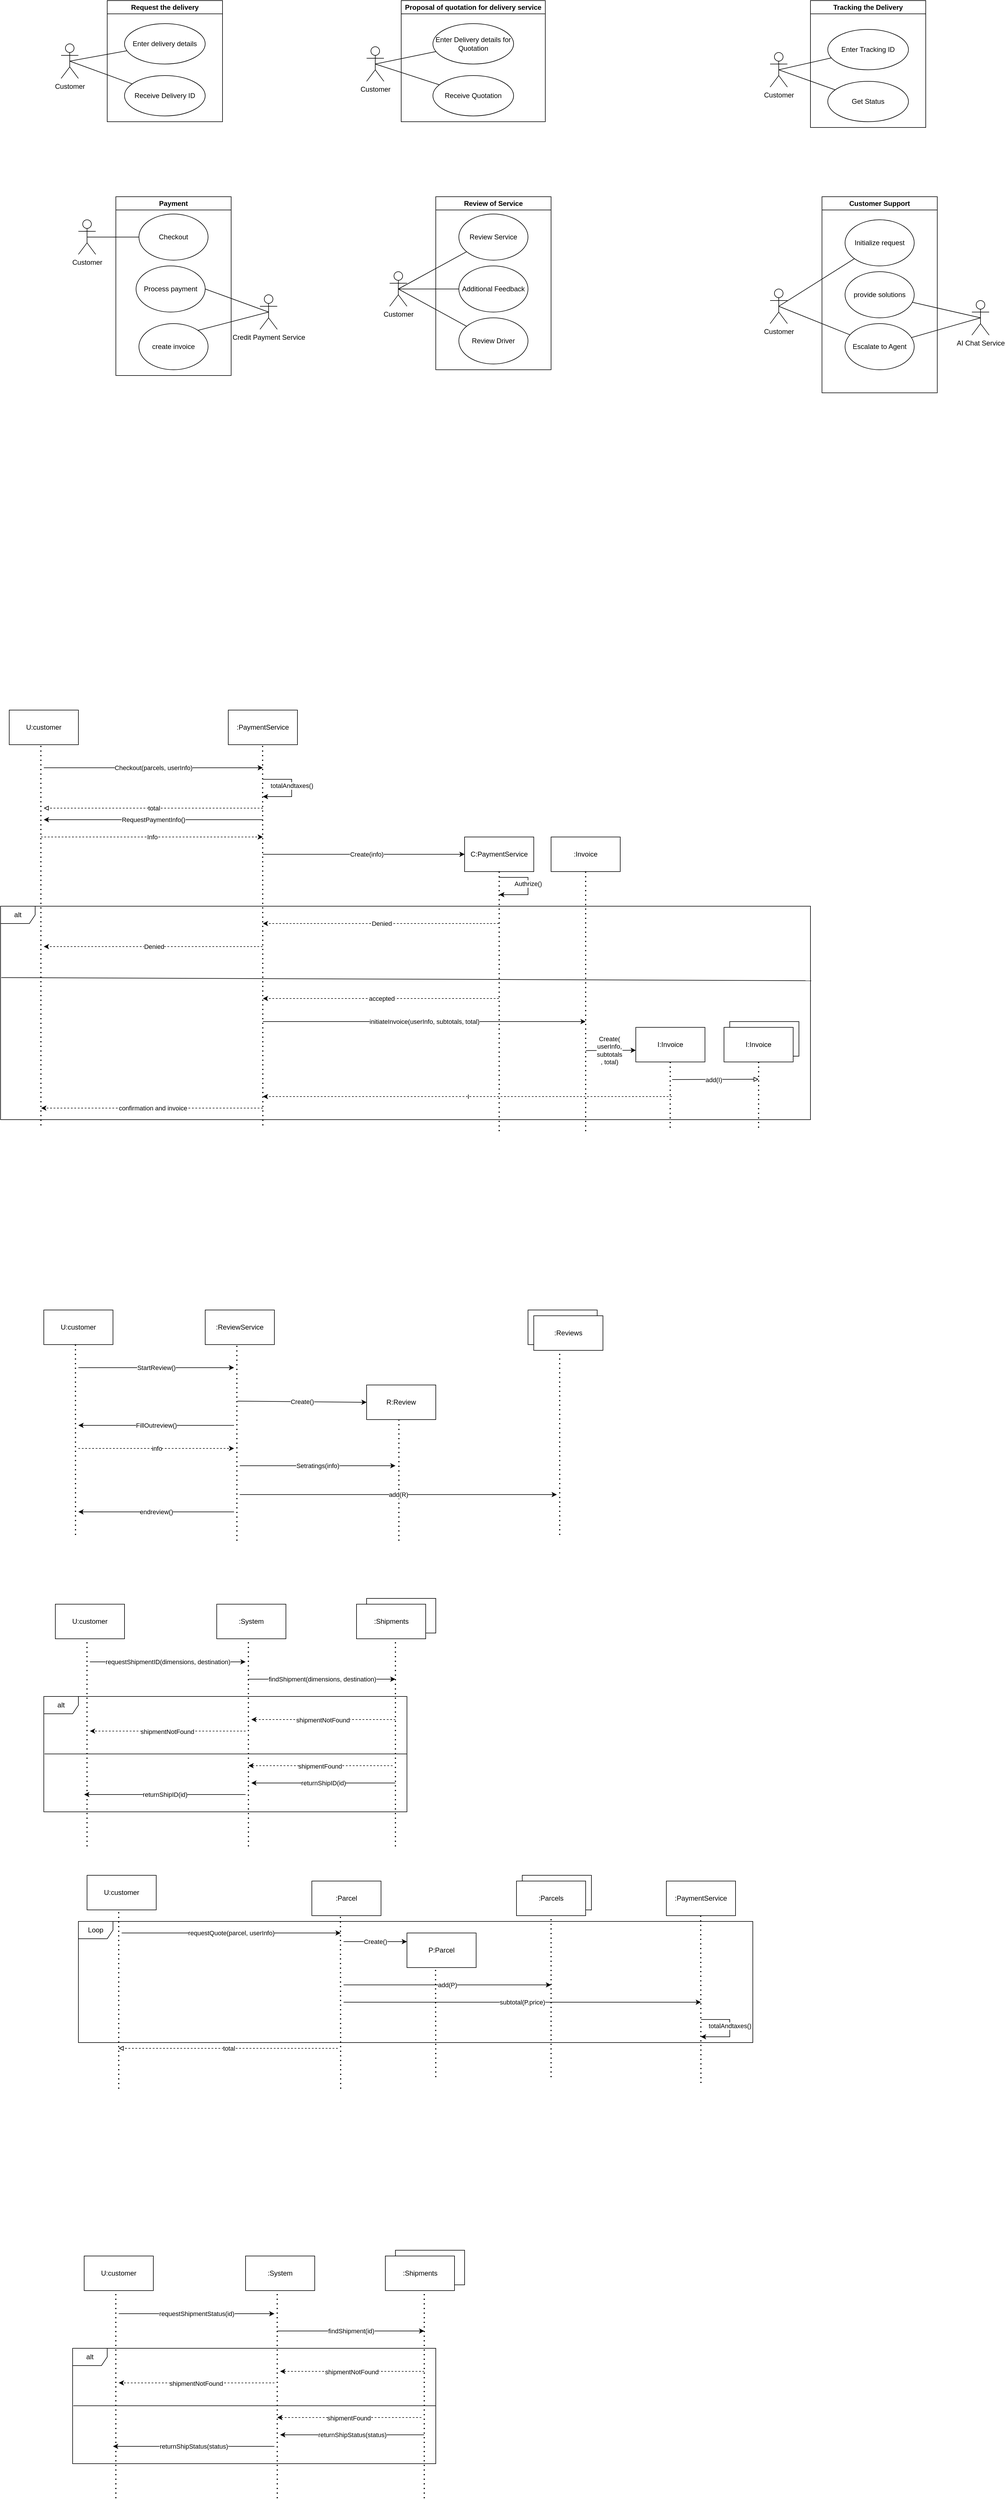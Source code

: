 <mxfile version="24.8.0">
  <diagram name="Page-1" id="E9uBEYS8e_-sD6PRWr0S">
    <mxGraphModel dx="398" dy="297" grid="1" gridSize="10" guides="1" tooltips="1" connect="1" arrows="1" fold="1" page="0" pageScale="1" pageWidth="1400" pageHeight="1000" math="0" shadow="0">
      <root>
        <mxCell id="0" />
        <mxCell id="1" parent="0" />
        <mxCell id="o7OOsQI0i-CVaTe_SLPI-57" value="alt" style="shape=umlFrame;whiteSpace=wrap;html=1;pointerEvents=0;" parent="1" vertex="1">
          <mxGeometry x="55" y="1690" width="1405" height="370" as="geometry" />
        </mxCell>
        <mxCell id="RrWazH4yD2ocSMV3lxz0-13" value="Request the delivery" style="swimlane;whiteSpace=wrap;html=1;" parent="1" vertex="1">
          <mxGeometry x="240" y="120" width="200" height="210" as="geometry" />
        </mxCell>
        <mxCell id="RrWazH4yD2ocSMV3lxz0-6" value="Enter delivery details" style="ellipse;whiteSpace=wrap;html=1;" parent="RrWazH4yD2ocSMV3lxz0-13" vertex="1">
          <mxGeometry x="30" y="40" width="140" height="70" as="geometry" />
        </mxCell>
        <mxCell id="RrWazH4yD2ocSMV3lxz0-7" value="Receive Delivery ID" style="ellipse;whiteSpace=wrap;html=1;" parent="RrWazH4yD2ocSMV3lxz0-13" vertex="1">
          <mxGeometry x="30" y="130" width="140" height="70" as="geometry" />
        </mxCell>
        <mxCell id="tm-aANwUoJgB9_Mllnvm-1" style="rounded=0;orthogonalLoop=1;jettySize=auto;html=1;exitX=0.5;exitY=0.5;exitDx=0;exitDy=0;exitPerimeter=0;endArrow=none;endFill=0;" parent="1" source="RrWazH4yD2ocSMV3lxz0-14" target="RrWazH4yD2ocSMV3lxz0-6" edge="1">
          <mxGeometry relative="1" as="geometry" />
        </mxCell>
        <mxCell id="tm-aANwUoJgB9_Mllnvm-2" style="rounded=0;orthogonalLoop=1;jettySize=auto;html=1;exitX=0.5;exitY=0.5;exitDx=0;exitDy=0;exitPerimeter=0;endArrow=none;endFill=0;" parent="1" source="RrWazH4yD2ocSMV3lxz0-14" target="RrWazH4yD2ocSMV3lxz0-7" edge="1">
          <mxGeometry relative="1" as="geometry" />
        </mxCell>
        <mxCell id="RrWazH4yD2ocSMV3lxz0-14" value="Customer" style="shape=umlActor;verticalLabelPosition=bottom;verticalAlign=top;html=1;outlineConnect=0;" parent="1" vertex="1">
          <mxGeometry x="160" y="195" width="30" height="60" as="geometry" />
        </mxCell>
        <mxCell id="ajyNIhzUGbpYRZz88VfT-1" value="Proposal of quotation for delivery service" style="swimlane;whiteSpace=wrap;html=1;" parent="1" vertex="1">
          <mxGeometry x="750" y="120" width="250" height="210" as="geometry" />
        </mxCell>
        <mxCell id="ajyNIhzUGbpYRZz88VfT-2" value="Enter Delivery details for Quotation" style="ellipse;whiteSpace=wrap;html=1;" parent="ajyNIhzUGbpYRZz88VfT-1" vertex="1">
          <mxGeometry x="55" y="40" width="140" height="70" as="geometry" />
        </mxCell>
        <mxCell id="ajyNIhzUGbpYRZz88VfT-3" value="Receive Quotation" style="ellipse;whiteSpace=wrap;html=1;" parent="ajyNIhzUGbpYRZz88VfT-1" vertex="1">
          <mxGeometry x="55" y="130" width="140" height="70" as="geometry" />
        </mxCell>
        <mxCell id="tm-aANwUoJgB9_Mllnvm-3" style="edgeStyle=none;rounded=0;orthogonalLoop=1;jettySize=auto;html=1;exitX=0.5;exitY=0.5;exitDx=0;exitDy=0;exitPerimeter=0;endArrow=none;endFill=0;" parent="1" source="ajyNIhzUGbpYRZz88VfT-5" target="ajyNIhzUGbpYRZz88VfT-2" edge="1">
          <mxGeometry relative="1" as="geometry" />
        </mxCell>
        <mxCell id="tm-aANwUoJgB9_Mllnvm-4" style="edgeStyle=none;rounded=0;orthogonalLoop=1;jettySize=auto;html=1;exitX=0.5;exitY=0.5;exitDx=0;exitDy=0;exitPerimeter=0;endArrow=none;endFill=0;" parent="1" source="ajyNIhzUGbpYRZz88VfT-5" target="ajyNIhzUGbpYRZz88VfT-3" edge="1">
          <mxGeometry relative="1" as="geometry" />
        </mxCell>
        <mxCell id="ajyNIhzUGbpYRZz88VfT-5" value="Customer" style="shape=umlActor;verticalLabelPosition=bottom;verticalAlign=top;html=1;outlineConnect=0;" parent="1" vertex="1">
          <mxGeometry x="690" y="200" width="30" height="60" as="geometry" />
        </mxCell>
        <mxCell id="ajyNIhzUGbpYRZz88VfT-19" value="Tracking the Delivery" style="swimlane;whiteSpace=wrap;html=1;" parent="1" vertex="1">
          <mxGeometry x="1460" y="120" width="200" height="220" as="geometry" />
        </mxCell>
        <mxCell id="ajyNIhzUGbpYRZz88VfT-20" value="Enter Tracking ID" style="ellipse;whiteSpace=wrap;html=1;" parent="ajyNIhzUGbpYRZz88VfT-19" vertex="1">
          <mxGeometry x="30" y="50" width="140" height="70" as="geometry" />
        </mxCell>
        <mxCell id="ajyNIhzUGbpYRZz88VfT-21" value="Get Status" style="ellipse;whiteSpace=wrap;html=1;" parent="ajyNIhzUGbpYRZz88VfT-19" vertex="1">
          <mxGeometry x="30" y="140" width="140" height="70" as="geometry" />
        </mxCell>
        <mxCell id="tm-aANwUoJgB9_Mllnvm-5" style="edgeStyle=none;rounded=0;orthogonalLoop=1;jettySize=auto;html=1;exitX=0.5;exitY=0.5;exitDx=0;exitDy=0;exitPerimeter=0;endArrow=none;endFill=0;" parent="1" source="ajyNIhzUGbpYRZz88VfT-25" target="ajyNIhzUGbpYRZz88VfT-20" edge="1">
          <mxGeometry relative="1" as="geometry" />
        </mxCell>
        <mxCell id="tm-aANwUoJgB9_Mllnvm-6" style="edgeStyle=none;rounded=0;orthogonalLoop=1;jettySize=auto;html=1;exitX=0.5;exitY=0.5;exitDx=0;exitDy=0;exitPerimeter=0;endArrow=none;endFill=0;" parent="1" source="ajyNIhzUGbpYRZz88VfT-25" target="ajyNIhzUGbpYRZz88VfT-21" edge="1">
          <mxGeometry relative="1" as="geometry" />
        </mxCell>
        <mxCell id="ajyNIhzUGbpYRZz88VfT-25" value="Customer" style="shape=umlActor;verticalLabelPosition=bottom;verticalAlign=top;html=1;outlineConnect=0;" parent="1" vertex="1">
          <mxGeometry x="1390" y="210" width="30" height="60" as="geometry" />
        </mxCell>
        <mxCell id="fZCNqDVNTXnF4iTmZyPd-1" style="rounded=0;orthogonalLoop=1;jettySize=auto;html=1;exitX=0.5;exitY=0.5;exitDx=0;exitDy=0;exitPerimeter=0;endArrow=none;endFill=0;" parent="1" source="fZCNqDVNTXnF4iTmZyPd-4" target="fZCNqDVNTXnF4iTmZyPd-5" edge="1">
          <mxGeometry relative="1" as="geometry" />
        </mxCell>
        <mxCell id="fZCNqDVNTXnF4iTmZyPd-2" style="edgeStyle=none;rounded=0;orthogonalLoop=1;jettySize=auto;html=1;exitX=0.5;exitY=0.5;exitDx=0;exitDy=0;exitPerimeter=0;endArrow=none;endFill=0;entryX=1;entryY=0;entryDx=0;entryDy=0;" parent="1" source="fZCNqDVNTXnF4iTmZyPd-8" target="fZCNqDVNTXnF4iTmZyPd-6" edge="1">
          <mxGeometry relative="1" as="geometry" />
        </mxCell>
        <mxCell id="fZCNqDVNTXnF4iTmZyPd-3" style="edgeStyle=none;rounded=0;orthogonalLoop=1;jettySize=auto;html=1;exitX=0.5;exitY=0.5;exitDx=0;exitDy=0;exitPerimeter=0;endArrow=none;endFill=0;entryX=1;entryY=0.5;entryDx=0;entryDy=0;" parent="1" source="fZCNqDVNTXnF4iTmZyPd-8" target="fZCNqDVNTXnF4iTmZyPd-9" edge="1">
          <mxGeometry relative="1" as="geometry" />
        </mxCell>
        <mxCell id="fZCNqDVNTXnF4iTmZyPd-4" value="Customer" style="shape=umlActor;verticalLabelPosition=bottom;verticalAlign=top;html=1;" parent="1" vertex="1">
          <mxGeometry x="190" y="500" width="30" height="60" as="geometry" />
        </mxCell>
        <mxCell id="fZCNqDVNTXnF4iTmZyPd-6" value="create invoice" style="ellipse;whiteSpace=wrap;html=1;" parent="1" vertex="1">
          <mxGeometry x="295" y="680" width="120" height="80" as="geometry" />
        </mxCell>
        <mxCell id="fZCNqDVNTXnF4iTmZyPd-8" value="Credit Payment Service" style="shape=umlActor;verticalLabelPosition=bottom;verticalAlign=top;html=1;" parent="1" vertex="1">
          <mxGeometry x="505" y="630" width="30" height="60" as="geometry" />
        </mxCell>
        <mxCell id="fZCNqDVNTXnF4iTmZyPd-10" value="Payment" style="swimlane;whiteSpace=wrap;html=1;" parent="1" vertex="1">
          <mxGeometry x="255" y="460" width="200" height="310" as="geometry" />
        </mxCell>
        <mxCell id="fZCNqDVNTXnF4iTmZyPd-5" value="Checkout" style="ellipse;whiteSpace=wrap;html=1;" parent="fZCNqDVNTXnF4iTmZyPd-10" vertex="1">
          <mxGeometry x="40" y="30" width="120" height="80" as="geometry" />
        </mxCell>
        <mxCell id="fZCNqDVNTXnF4iTmZyPd-9" value="Process payment" style="ellipse;whiteSpace=wrap;html=1;" parent="fZCNqDVNTXnF4iTmZyPd-10" vertex="1">
          <mxGeometry x="35" y="120" width="120" height="80" as="geometry" />
        </mxCell>
        <mxCell id="fZCNqDVNTXnF4iTmZyPd-11" style="edgeStyle=none;rounded=0;orthogonalLoop=1;jettySize=auto;html=1;exitX=0.5;exitY=0.5;exitDx=0;exitDy=0;exitPerimeter=0;endArrow=none;endFill=0;" parent="1" source="fZCNqDVNTXnF4iTmZyPd-15" target="fZCNqDVNTXnF4iTmZyPd-16" edge="1">
          <mxGeometry relative="1" as="geometry" />
        </mxCell>
        <mxCell id="fZCNqDVNTXnF4iTmZyPd-12" style="edgeStyle=none;rounded=0;orthogonalLoop=1;jettySize=auto;html=1;exitX=0.5;exitY=0.5;exitDx=0;exitDy=0;exitPerimeter=0;endArrow=none;endFill=0;" parent="1" source="fZCNqDVNTXnF4iTmZyPd-15" target="fZCNqDVNTXnF4iTmZyPd-17" edge="1">
          <mxGeometry relative="1" as="geometry" />
        </mxCell>
        <mxCell id="fZCNqDVNTXnF4iTmZyPd-13" style="edgeStyle=none;rounded=0;orthogonalLoop=1;jettySize=auto;html=1;exitX=0.5;exitY=0.5;exitDx=0;exitDy=0;exitPerimeter=0;endArrow=none;endFill=0;" parent="1" source="fZCNqDVNTXnF4iTmZyPd-15" target="fZCNqDVNTXnF4iTmZyPd-18" edge="1">
          <mxGeometry relative="1" as="geometry" />
        </mxCell>
        <mxCell id="fZCNqDVNTXnF4iTmZyPd-15" value="Customer" style="shape=umlActor;verticalLabelPosition=bottom;verticalAlign=top;html=1;" parent="1" vertex="1">
          <mxGeometry x="730" y="590" width="30" height="60" as="geometry" />
        </mxCell>
        <mxCell id="fZCNqDVNTXnF4iTmZyPd-16" value="Review Service" style="ellipse;whiteSpace=wrap;html=1;" parent="1" vertex="1">
          <mxGeometry x="850" y="490" width="120" height="80" as="geometry" />
        </mxCell>
        <mxCell id="fZCNqDVNTXnF4iTmZyPd-17" value="Additional Feedback" style="ellipse;whiteSpace=wrap;html=1;" parent="1" vertex="1">
          <mxGeometry x="850" y="580" width="120" height="80" as="geometry" />
        </mxCell>
        <mxCell id="fZCNqDVNTXnF4iTmZyPd-18" value="Review Driver" style="ellipse;whiteSpace=wrap;html=1;" parent="1" vertex="1">
          <mxGeometry x="850" y="670" width="120" height="80" as="geometry" />
        </mxCell>
        <mxCell id="fZCNqDVNTXnF4iTmZyPd-20" value="Review of Service" style="swimlane;whiteSpace=wrap;html=1;" parent="1" vertex="1">
          <mxGeometry x="810" y="460" width="200" height="300" as="geometry" />
        </mxCell>
        <mxCell id="tm-aANwUoJgB9_Mllnvm-8" style="edgeStyle=none;rounded=0;orthogonalLoop=1;jettySize=auto;html=1;exitX=0.5;exitY=0.5;exitDx=0;exitDy=0;exitPerimeter=0;endArrow=none;endFill=0;" parent="1" source="fZCNqDVNTXnF4iTmZyPd-26" target="fZCNqDVNTXnF4iTmZyPd-27" edge="1">
          <mxGeometry relative="1" as="geometry" />
        </mxCell>
        <mxCell id="tm-aANwUoJgB9_Mllnvm-9" style="edgeStyle=none;rounded=0;orthogonalLoop=1;jettySize=auto;html=1;exitX=0.5;exitY=0.5;exitDx=0;exitDy=0;exitPerimeter=0;endArrow=none;endFill=0;" parent="1" source="fZCNqDVNTXnF4iTmZyPd-26" target="fZCNqDVNTXnF4iTmZyPd-29" edge="1">
          <mxGeometry relative="1" as="geometry" />
        </mxCell>
        <mxCell id="fZCNqDVNTXnF4iTmZyPd-26" value="Customer" style="shape=umlActor;verticalLabelPosition=bottom;verticalAlign=top;html=1;outlineConnect=0;" parent="1" vertex="1">
          <mxGeometry x="1390" y="620" width="30" height="60" as="geometry" />
        </mxCell>
        <mxCell id="fZCNqDVNTXnF4iTmZyPd-27" value="Initialize request" style="ellipse;whiteSpace=wrap;html=1;" parent="1" vertex="1">
          <mxGeometry x="1520" y="500" width="120" height="80" as="geometry" />
        </mxCell>
        <mxCell id="fZCNqDVNTXnF4iTmZyPd-28" value="provide solutions" style="ellipse;whiteSpace=wrap;html=1;" parent="1" vertex="1">
          <mxGeometry x="1520" y="590" width="120" height="80" as="geometry" />
        </mxCell>
        <mxCell id="fZCNqDVNTXnF4iTmZyPd-29" value="Escalate to Agent" style="ellipse;whiteSpace=wrap;html=1;" parent="1" vertex="1">
          <mxGeometry x="1520" y="680" width="120" height="80" as="geometry" />
        </mxCell>
        <mxCell id="fZCNqDVNTXnF4iTmZyPd-31" style="edgeStyle=none;rounded=0;orthogonalLoop=1;jettySize=auto;html=1;exitX=0.5;exitY=0.5;exitDx=0;exitDy=0;exitPerimeter=0;endArrow=none;endFill=0;" parent="1" source="fZCNqDVNTXnF4iTmZyPd-38" target="fZCNqDVNTXnF4iTmZyPd-28" edge="1">
          <mxGeometry relative="1" as="geometry" />
        </mxCell>
        <mxCell id="fZCNqDVNTXnF4iTmZyPd-32" style="edgeStyle=none;rounded=0;orthogonalLoop=1;jettySize=auto;html=1;exitX=0.5;exitY=0.5;exitDx=0;exitDy=0;exitPerimeter=0;endArrow=none;endFill=0;" parent="1" source="fZCNqDVNTXnF4iTmZyPd-38" target="fZCNqDVNTXnF4iTmZyPd-29" edge="1">
          <mxGeometry relative="1" as="geometry" />
        </mxCell>
        <mxCell id="fZCNqDVNTXnF4iTmZyPd-38" value="AI Chat Service" style="shape=umlActor;verticalLabelPosition=bottom;verticalAlign=top;html=1;outlineConnect=0;" parent="1" vertex="1">
          <mxGeometry x="1740" y="640" width="30" height="60" as="geometry" />
        </mxCell>
        <mxCell id="fZCNqDVNTXnF4iTmZyPd-39" value="Customer Support" style="swimlane;whiteSpace=wrap;html=1;" parent="1" vertex="1">
          <mxGeometry x="1480" y="460" width="200" height="340" as="geometry" />
        </mxCell>
        <mxCell id="o7OOsQI0i-CVaTe_SLPI-4" value="" style="endArrow=none;dashed=1;html=1;dashPattern=1 3;strokeWidth=2;rounded=0;" parent="1" edge="1">
          <mxGeometry width="50" height="50" relative="1" as="geometry">
            <mxPoint x="125" y="2070" as="sourcePoint" />
            <mxPoint x="124.9" y="1410" as="targetPoint" />
          </mxGeometry>
        </mxCell>
        <mxCell id="o7OOsQI0i-CVaTe_SLPI-9" value=":PaymentService" style="rounded=0;whiteSpace=wrap;html=1;" parent="1" vertex="1">
          <mxGeometry x="450" y="1350" width="120" height="60" as="geometry" />
        </mxCell>
        <mxCell id="o7OOsQI0i-CVaTe_SLPI-10" value="" style="endArrow=none;dashed=1;html=1;dashPattern=1 3;strokeWidth=2;rounded=0;" parent="1" edge="1">
          <mxGeometry width="50" height="50" relative="1" as="geometry">
            <mxPoint x="510" y="2070" as="sourcePoint" />
            <mxPoint x="509.57" y="1410" as="targetPoint" />
          </mxGeometry>
        </mxCell>
        <mxCell id="o7OOsQI0i-CVaTe_SLPI-11" value="C:PaymentService" style="rounded=0;whiteSpace=wrap;html=1;" parent="1" vertex="1">
          <mxGeometry x="860" y="1570" width="120" height="60" as="geometry" />
        </mxCell>
        <mxCell id="o7OOsQI0i-CVaTe_SLPI-12" value="" style="endArrow=none;dashed=1;html=1;dashPattern=1 3;strokeWidth=2;rounded=0;entryX=0.5;entryY=1;entryDx=0;entryDy=0;" parent="1" target="o7OOsQI0i-CVaTe_SLPI-11" edge="1">
          <mxGeometry width="50" height="50" relative="1" as="geometry">
            <mxPoint x="920" y="2080" as="sourcePoint" />
            <mxPoint x="919.7" y="1610" as="targetPoint" />
          </mxGeometry>
        </mxCell>
        <mxCell id="o7OOsQI0i-CVaTe_SLPI-13" value=":Invoice" style="rounded=0;whiteSpace=wrap;html=1;" parent="1" vertex="1">
          <mxGeometry x="1010" y="1570" width="120" height="60" as="geometry" />
        </mxCell>
        <mxCell id="o7OOsQI0i-CVaTe_SLPI-14" value="" style="endArrow=none;dashed=1;html=1;dashPattern=1 3;strokeWidth=2;rounded=0;entryX=0.5;entryY=1;entryDx=0;entryDy=0;" parent="1" target="o7OOsQI0i-CVaTe_SLPI-13" edge="1">
          <mxGeometry width="50" height="50" relative="1" as="geometry">
            <mxPoint x="1070" y="2080" as="sourcePoint" />
            <mxPoint x="1070" y="1640" as="targetPoint" />
          </mxGeometry>
        </mxCell>
        <mxCell id="o7OOsQI0i-CVaTe_SLPI-15" value="I:Invoice" style="rounded=0;whiteSpace=wrap;html=1;" parent="1" vertex="1">
          <mxGeometry x="1157" y="1900" width="120" height="60" as="geometry" />
        </mxCell>
        <mxCell id="o7OOsQI0i-CVaTe_SLPI-16" value="" style="endArrow=none;dashed=1;html=1;dashPattern=1 3;strokeWidth=2;rounded=0;" parent="1" edge="1">
          <mxGeometry width="50" height="50" relative="1" as="geometry">
            <mxPoint x="1216.75" y="1960" as="sourcePoint" />
            <mxPoint x="1216.66" y="2080" as="targetPoint" />
          </mxGeometry>
        </mxCell>
        <mxCell id="o7OOsQI0i-CVaTe_SLPI-25" value="" style="endArrow=classic;html=1;rounded=0;" parent="1" edge="1">
          <mxGeometry relative="1" as="geometry">
            <mxPoint x="130" y="1450" as="sourcePoint" />
            <mxPoint x="510" y="1450" as="targetPoint" />
          </mxGeometry>
        </mxCell>
        <mxCell id="o7OOsQI0i-CVaTe_SLPI-26" value="Checkout(parcels, userInfo)" style="edgeLabel;resizable=0;html=1;;align=center;verticalAlign=middle;" parent="o7OOsQI0i-CVaTe_SLPI-25" connectable="0" vertex="1">
          <mxGeometry relative="1" as="geometry">
            <mxPoint as="offset" />
          </mxGeometry>
        </mxCell>
        <mxCell id="o7OOsQI0i-CVaTe_SLPI-30" value="" style="endArrow=classic;html=1;rounded=0;entryX=0;entryY=0.5;entryDx=0;entryDy=0;" parent="1" target="o7OOsQI0i-CVaTe_SLPI-11" edge="1">
          <mxGeometry relative="1" as="geometry">
            <mxPoint x="510" y="1600" as="sourcePoint" />
            <mxPoint x="680" y="1530" as="targetPoint" />
          </mxGeometry>
        </mxCell>
        <mxCell id="o7OOsQI0i-CVaTe_SLPI-31" value="Create(info)" style="edgeLabel;resizable=0;html=1;;align=center;verticalAlign=middle;" parent="o7OOsQI0i-CVaTe_SLPI-30" connectable="0" vertex="1">
          <mxGeometry relative="1" as="geometry">
            <mxPoint x="5" as="offset" />
          </mxGeometry>
        </mxCell>
        <mxCell id="o7OOsQI0i-CVaTe_SLPI-37" value="" style="endArrow=classic;html=1;rounded=0;" parent="1" edge="1">
          <mxGeometry relative="1" as="geometry">
            <mxPoint x="510" y="1540" as="sourcePoint" />
            <mxPoint x="130" y="1540" as="targetPoint" />
          </mxGeometry>
        </mxCell>
        <mxCell id="o7OOsQI0i-CVaTe_SLPI-38" value="RequestPaymentInfo()" style="edgeLabel;resizable=0;html=1;;align=center;verticalAlign=middle;" parent="o7OOsQI0i-CVaTe_SLPI-37" connectable="0" vertex="1">
          <mxGeometry relative="1" as="geometry" />
        </mxCell>
        <mxCell id="o7OOsQI0i-CVaTe_SLPI-48" value="" style="endArrow=classic;html=1;rounded=0;dashed=1;" parent="1" edge="1">
          <mxGeometry relative="1" as="geometry">
            <mxPoint x="125" y="1570" as="sourcePoint" />
            <mxPoint x="510" y="1570" as="targetPoint" />
          </mxGeometry>
        </mxCell>
        <mxCell id="o7OOsQI0i-CVaTe_SLPI-49" value="Info" style="edgeLabel;resizable=0;html=1;;align=center;verticalAlign=middle;" parent="o7OOsQI0i-CVaTe_SLPI-48" connectable="0" vertex="1">
          <mxGeometry relative="1" as="geometry">
            <mxPoint as="offset" />
          </mxGeometry>
        </mxCell>
        <mxCell id="o7OOsQI0i-CVaTe_SLPI-50" value="" style="endArrow=classic;html=1;rounded=0;" parent="1" edge="1">
          <mxGeometry width="50" height="50" relative="1" as="geometry">
            <mxPoint x="920" y="1640" as="sourcePoint" />
            <mxPoint x="920" y="1670" as="targetPoint" />
            <Array as="points">
              <mxPoint x="970" y="1640" />
              <mxPoint x="970" y="1670" />
            </Array>
          </mxGeometry>
        </mxCell>
        <mxCell id="o7OOsQI0i-CVaTe_SLPI-51" value="Authrize()" style="edgeLabel;html=1;align=center;verticalAlign=middle;resizable=0;points=[];" parent="o7OOsQI0i-CVaTe_SLPI-50" vertex="1" connectable="0">
          <mxGeometry x="-0.068" relative="1" as="geometry">
            <mxPoint as="offset" />
          </mxGeometry>
        </mxCell>
        <mxCell id="o7OOsQI0i-CVaTe_SLPI-58" value="" style="endArrow=none;html=1;rounded=0;exitX=0.001;exitY=0.46;exitDx=0;exitDy=0;exitPerimeter=0;entryX=1.001;entryY=0.349;entryDx=0;entryDy=0;entryPerimeter=0;" parent="1" target="o7OOsQI0i-CVaTe_SLPI-57" edge="1">
          <mxGeometry width="50" height="50" relative="1" as="geometry">
            <mxPoint x="56.245" y="1813.8" as="sourcePoint" />
            <mxPoint x="1300" y="1818.1" as="targetPoint" />
          </mxGeometry>
        </mxCell>
        <mxCell id="o7OOsQI0i-CVaTe_SLPI-68" value="" style="endArrow=classic;html=1;rounded=0;dashed=1;" parent="1" edge="1">
          <mxGeometry relative="1" as="geometry">
            <mxPoint x="919.57" y="1720" as="sourcePoint" />
            <mxPoint x="510" y="1720.01" as="targetPoint" />
          </mxGeometry>
        </mxCell>
        <mxCell id="o7OOsQI0i-CVaTe_SLPI-69" value="Denied" style="edgeLabel;resizable=0;html=1;;align=center;verticalAlign=middle;" parent="o7OOsQI0i-CVaTe_SLPI-68" connectable="0" vertex="1">
          <mxGeometry relative="1" as="geometry">
            <mxPoint x="1" as="offset" />
          </mxGeometry>
        </mxCell>
        <mxCell id="o7OOsQI0i-CVaTe_SLPI-73" value="" style="endArrow=classic;html=1;rounded=0;dashed=1;" parent="1" edge="1">
          <mxGeometry relative="1" as="geometry">
            <mxPoint x="509.57" y="1760" as="sourcePoint" />
            <mxPoint x="130" y="1760" as="targetPoint" />
          </mxGeometry>
        </mxCell>
        <mxCell id="o7OOsQI0i-CVaTe_SLPI-74" value="Denied" style="edgeLabel;resizable=0;html=1;;align=center;verticalAlign=middle;" parent="o7OOsQI0i-CVaTe_SLPI-73" connectable="0" vertex="1">
          <mxGeometry relative="1" as="geometry">
            <mxPoint x="1" as="offset" />
          </mxGeometry>
        </mxCell>
        <mxCell id="o7OOsQI0i-CVaTe_SLPI-77" value="" style="endArrow=classic;html=1;rounded=0;dashed=1;" parent="1" edge="1">
          <mxGeometry relative="1" as="geometry">
            <mxPoint x="919.57" y="1850" as="sourcePoint" />
            <mxPoint x="510" y="1850.01" as="targetPoint" />
          </mxGeometry>
        </mxCell>
        <mxCell id="o7OOsQI0i-CVaTe_SLPI-78" value="accepted" style="edgeLabel;resizable=0;html=1;;align=center;verticalAlign=middle;" parent="o7OOsQI0i-CVaTe_SLPI-77" connectable="0" vertex="1">
          <mxGeometry relative="1" as="geometry">
            <mxPoint x="1" as="offset" />
          </mxGeometry>
        </mxCell>
        <mxCell id="o7OOsQI0i-CVaTe_SLPI-80" value="" style="endArrow=classic;html=1;rounded=0;" parent="1" edge="1">
          <mxGeometry relative="1" as="geometry">
            <mxPoint x="510" y="1890" as="sourcePoint" />
            <mxPoint x="1070" y="1890" as="targetPoint" />
          </mxGeometry>
        </mxCell>
        <mxCell id="o7OOsQI0i-CVaTe_SLPI-81" value="initiateInvoice(userInfo, subtotals, total)" style="edgeLabel;resizable=0;html=1;;align=center;verticalAlign=middle;" parent="o7OOsQI0i-CVaTe_SLPI-80" connectable="0" vertex="1">
          <mxGeometry relative="1" as="geometry">
            <mxPoint as="offset" />
          </mxGeometry>
        </mxCell>
        <mxCell id="o7OOsQI0i-CVaTe_SLPI-82" value="" style="endArrow=classic;html=1;rounded=0;" parent="1" edge="1">
          <mxGeometry width="50" height="50" relative="1" as="geometry">
            <mxPoint x="510" y="1470" as="sourcePoint" />
            <mxPoint x="510" y="1500" as="targetPoint" />
            <Array as="points">
              <mxPoint x="560" y="1470" />
              <mxPoint x="560" y="1500" />
            </Array>
          </mxGeometry>
        </mxCell>
        <mxCell id="o7OOsQI0i-CVaTe_SLPI-83" value="totalAndtaxes()" style="edgeLabel;html=1;align=center;verticalAlign=middle;resizable=0;points=[];" parent="o7OOsQI0i-CVaTe_SLPI-82" vertex="1" connectable="0">
          <mxGeometry x="-0.068" relative="1" as="geometry">
            <mxPoint as="offset" />
          </mxGeometry>
        </mxCell>
        <mxCell id="o7OOsQI0i-CVaTe_SLPI-84" value="" style="endArrow=classic;html=1;rounded=0;entryX=-0.025;entryY=0.65;entryDx=0;entryDy=0;entryPerimeter=0;" parent="1" edge="1">
          <mxGeometry relative="1" as="geometry">
            <mxPoint x="1070" y="1940.25" as="sourcePoint" />
            <mxPoint x="1157" y="1939.75" as="targetPoint" />
          </mxGeometry>
        </mxCell>
        <mxCell id="o7OOsQI0i-CVaTe_SLPI-85" value="&lt;div&gt;Create(&lt;br&gt;&lt;/div&gt;&lt;div&gt;userInfo,&lt;/div&gt;&lt;div&gt;subtotals&lt;/div&gt;&lt;div&gt;, total)&lt;/div&gt;" style="edgeLabel;resizable=0;html=1;;align=center;verticalAlign=middle;" parent="o7OOsQI0i-CVaTe_SLPI-84" connectable="0" vertex="1">
          <mxGeometry relative="1" as="geometry">
            <mxPoint x="-3" as="offset" />
          </mxGeometry>
        </mxCell>
        <mxCell id="o7OOsQI0i-CVaTe_SLPI-86" value="" style="endArrow=classic;html=1;rounded=0;dashed=1;" parent="1" edge="1">
          <mxGeometry relative="1" as="geometry">
            <mxPoint x="1219.57" y="2020" as="sourcePoint" />
            <mxPoint x="510" y="2020" as="targetPoint" />
          </mxGeometry>
        </mxCell>
        <mxCell id="o7OOsQI0i-CVaTe_SLPI-87" value="I" style="edgeLabel;resizable=0;html=1;;align=center;verticalAlign=middle;" parent="o7OOsQI0i-CVaTe_SLPI-86" connectable="0" vertex="1">
          <mxGeometry relative="1" as="geometry">
            <mxPoint x="1" as="offset" />
          </mxGeometry>
        </mxCell>
        <mxCell id="o7OOsQI0i-CVaTe_SLPI-88" value="I:Invoice" style="rounded=0;whiteSpace=wrap;html=1;" parent="1" vertex="1">
          <mxGeometry x="1320" y="1890" width="120" height="60" as="geometry" />
        </mxCell>
        <mxCell id="o7OOsQI0i-CVaTe_SLPI-89" value="I:Invoice" style="rounded=0;whiteSpace=wrap;html=1;" parent="1" vertex="1">
          <mxGeometry x="1310" y="1900" width="120" height="60" as="geometry" />
        </mxCell>
        <mxCell id="o7OOsQI0i-CVaTe_SLPI-90" value="" style="endArrow=none;dashed=1;html=1;dashPattern=1 3;strokeWidth=2;rounded=0;" parent="1" edge="1">
          <mxGeometry width="50" height="50" relative="1" as="geometry">
            <mxPoint x="1370.09" y="1960" as="sourcePoint" />
            <mxPoint x="1370" y="2080" as="targetPoint" />
          </mxGeometry>
        </mxCell>
        <mxCell id="o7OOsQI0i-CVaTe_SLPI-91" value="" style="endArrow=block;html=1;rounded=0;endFill=0;" parent="1" edge="1">
          <mxGeometry relative="1" as="geometry">
            <mxPoint x="1220" y="1990.5" as="sourcePoint" />
            <mxPoint x="1370" y="1990" as="targetPoint" />
          </mxGeometry>
        </mxCell>
        <mxCell id="o7OOsQI0i-CVaTe_SLPI-92" value="add(I)" style="edgeLabel;resizable=0;html=1;;align=center;verticalAlign=middle;" parent="o7OOsQI0i-CVaTe_SLPI-91" connectable="0" vertex="1">
          <mxGeometry relative="1" as="geometry">
            <mxPoint x="-3" as="offset" />
          </mxGeometry>
        </mxCell>
        <mxCell id="o7OOsQI0i-CVaTe_SLPI-94" value="" style="endArrow=classic;html=1;rounded=0;dashed=1;" parent="1" edge="1">
          <mxGeometry relative="1" as="geometry">
            <mxPoint x="510" y="2040" as="sourcePoint" />
            <mxPoint x="125.43" y="2040" as="targetPoint" />
          </mxGeometry>
        </mxCell>
        <mxCell id="o7OOsQI0i-CVaTe_SLPI-95" value="confirmation and invoice" style="edgeLabel;resizable=0;html=1;;align=center;verticalAlign=middle;" parent="o7OOsQI0i-CVaTe_SLPI-94" connectable="0" vertex="1">
          <mxGeometry relative="1" as="geometry">
            <mxPoint x="1" as="offset" />
          </mxGeometry>
        </mxCell>
        <mxCell id="o7OOsQI0i-CVaTe_SLPI-96" value="" style="endArrow=block;html=1;rounded=0;dashed=1;endFill=0;" parent="1" edge="1">
          <mxGeometry relative="1" as="geometry">
            <mxPoint x="510" y="1520" as="sourcePoint" />
            <mxPoint x="130" y="1520" as="targetPoint" />
          </mxGeometry>
        </mxCell>
        <mxCell id="o7OOsQI0i-CVaTe_SLPI-97" value="&lt;div&gt;total&lt;/div&gt;" style="edgeLabel;resizable=0;html=1;;align=center;verticalAlign=middle;" parent="o7OOsQI0i-CVaTe_SLPI-96" connectable="0" vertex="1">
          <mxGeometry relative="1" as="geometry">
            <mxPoint x="1" as="offset" />
          </mxGeometry>
        </mxCell>
        <mxCell id="o7OOsQI0i-CVaTe_SLPI-98" value="U:customer" style="rounded=0;whiteSpace=wrap;html=1;" parent="1" vertex="1">
          <mxGeometry x="70" y="1350" width="120" height="60" as="geometry" />
        </mxCell>
        <mxCell id="o7OOsQI0i-CVaTe_SLPI-99" value="" style="endArrow=none;dashed=1;html=1;dashPattern=1 3;strokeWidth=2;rounded=0;" parent="1" edge="1">
          <mxGeometry width="50" height="50" relative="1" as="geometry">
            <mxPoint x="185" y="2780" as="sourcePoint" />
            <mxPoint x="184.9" y="2450" as="targetPoint" />
          </mxGeometry>
        </mxCell>
        <mxCell id="o7OOsQI0i-CVaTe_SLPI-100" value="U:customer" style="rounded=0;whiteSpace=wrap;html=1;" parent="1" vertex="1">
          <mxGeometry x="130" y="2390" width="120" height="60" as="geometry" />
        </mxCell>
        <mxCell id="o7OOsQI0i-CVaTe_SLPI-101" value="" style="endArrow=none;dashed=1;html=1;dashPattern=1 3;strokeWidth=2;rounded=0;" parent="1" edge="1">
          <mxGeometry width="50" height="50" relative="1" as="geometry">
            <mxPoint x="465" y="2790" as="sourcePoint" />
            <mxPoint x="464.9" y="2450" as="targetPoint" />
          </mxGeometry>
        </mxCell>
        <mxCell id="o7OOsQI0i-CVaTe_SLPI-102" value=":ReviewService" style="rounded=0;whiteSpace=wrap;html=1;" parent="1" vertex="1">
          <mxGeometry x="410" y="2390" width="120" height="60" as="geometry" />
        </mxCell>
        <mxCell id="o7OOsQI0i-CVaTe_SLPI-103" value="" style="endArrow=none;dashed=1;html=1;dashPattern=1 3;strokeWidth=2;rounded=0;entryX=0.467;entryY=1.015;entryDx=0;entryDy=0;entryPerimeter=0;" parent="1" target="o7OOsQI0i-CVaTe_SLPI-104" edge="1">
          <mxGeometry width="50" height="50" relative="1" as="geometry">
            <mxPoint x="746" y="2790" as="sourcePoint" />
            <mxPoint x="744.9" y="2450" as="targetPoint" />
          </mxGeometry>
        </mxCell>
        <mxCell id="o7OOsQI0i-CVaTe_SLPI-104" value="R:Review" style="rounded=0;whiteSpace=wrap;html=1;" parent="1" vertex="1">
          <mxGeometry x="690" y="2520" width="120" height="60" as="geometry" />
        </mxCell>
        <mxCell id="o7OOsQI0i-CVaTe_SLPI-105" value="" style="endArrow=none;dashed=1;html=1;dashPattern=1 3;strokeWidth=2;rounded=0;" parent="1" edge="1">
          <mxGeometry width="50" height="50" relative="1" as="geometry">
            <mxPoint x="1025" y="2780" as="sourcePoint" />
            <mxPoint x="1024.9" y="2450" as="targetPoint" />
          </mxGeometry>
        </mxCell>
        <mxCell id="o7OOsQI0i-CVaTe_SLPI-106" value=":Review" style="rounded=0;whiteSpace=wrap;html=1;" parent="1" vertex="1">
          <mxGeometry x="970" y="2390" width="120" height="60" as="geometry" />
        </mxCell>
        <mxCell id="o7OOsQI0i-CVaTe_SLPI-107" value=":Reviews" style="rounded=0;whiteSpace=wrap;html=1;" parent="1" vertex="1">
          <mxGeometry x="980" y="2400" width="120" height="60" as="geometry" />
        </mxCell>
        <mxCell id="o7OOsQI0i-CVaTe_SLPI-108" value="" style="endArrow=classic;html=1;rounded=0;" parent="1" edge="1">
          <mxGeometry relative="1" as="geometry">
            <mxPoint x="190" y="2490" as="sourcePoint" />
            <mxPoint x="460" y="2490" as="targetPoint" />
          </mxGeometry>
        </mxCell>
        <mxCell id="o7OOsQI0i-CVaTe_SLPI-109" value="StartReview()" style="edgeLabel;resizable=0;html=1;;align=center;verticalAlign=middle;" parent="o7OOsQI0i-CVaTe_SLPI-108" connectable="0" vertex="1">
          <mxGeometry relative="1" as="geometry">
            <mxPoint as="offset" />
          </mxGeometry>
        </mxCell>
        <mxCell id="o7OOsQI0i-CVaTe_SLPI-110" value="" style="endArrow=classic;html=1;rounded=0;entryX=0;entryY=0.5;entryDx=0;entryDy=0;" parent="1" target="o7OOsQI0i-CVaTe_SLPI-104" edge="1">
          <mxGeometry relative="1" as="geometry">
            <mxPoint x="466" y="2548" as="sourcePoint" />
            <mxPoint x="736" y="2548" as="targetPoint" />
          </mxGeometry>
        </mxCell>
        <mxCell id="o7OOsQI0i-CVaTe_SLPI-111" value="Create()" style="edgeLabel;resizable=0;html=1;;align=center;verticalAlign=middle;" parent="o7OOsQI0i-CVaTe_SLPI-110" connectable="0" vertex="1">
          <mxGeometry relative="1" as="geometry">
            <mxPoint as="offset" />
          </mxGeometry>
        </mxCell>
        <mxCell id="o7OOsQI0i-CVaTe_SLPI-112" value="" style="endArrow=classic;html=1;rounded=0;" parent="1" edge="1">
          <mxGeometry relative="1" as="geometry">
            <mxPoint x="460" y="2590" as="sourcePoint" />
            <mxPoint x="190" y="2590" as="targetPoint" />
          </mxGeometry>
        </mxCell>
        <mxCell id="o7OOsQI0i-CVaTe_SLPI-113" value="FillOutreview()" style="edgeLabel;resizable=0;html=1;;align=center;verticalAlign=middle;" parent="o7OOsQI0i-CVaTe_SLPI-112" connectable="0" vertex="1">
          <mxGeometry relative="1" as="geometry">
            <mxPoint as="offset" />
          </mxGeometry>
        </mxCell>
        <mxCell id="o7OOsQI0i-CVaTe_SLPI-114" value="" style="endArrow=classic;html=1;rounded=0;dashed=1;" parent="1" edge="1">
          <mxGeometry relative="1" as="geometry">
            <mxPoint x="190" y="2630" as="sourcePoint" />
            <mxPoint x="460" y="2630" as="targetPoint" />
          </mxGeometry>
        </mxCell>
        <mxCell id="o7OOsQI0i-CVaTe_SLPI-115" value="info" style="edgeLabel;resizable=0;html=1;;align=center;verticalAlign=middle;" parent="o7OOsQI0i-CVaTe_SLPI-114" connectable="0" vertex="1">
          <mxGeometry relative="1" as="geometry">
            <mxPoint x="1" as="offset" />
          </mxGeometry>
        </mxCell>
        <mxCell id="o7OOsQI0i-CVaTe_SLPI-117" value="" style="endArrow=classic;html=1;rounded=0;" parent="1" edge="1">
          <mxGeometry relative="1" as="geometry">
            <mxPoint x="470" y="2660" as="sourcePoint" />
            <mxPoint x="740" y="2660" as="targetPoint" />
          </mxGeometry>
        </mxCell>
        <mxCell id="o7OOsQI0i-CVaTe_SLPI-118" value="Setratings(info)" style="edgeLabel;resizable=0;html=1;;align=center;verticalAlign=middle;" parent="o7OOsQI0i-CVaTe_SLPI-117" connectable="0" vertex="1">
          <mxGeometry relative="1" as="geometry">
            <mxPoint as="offset" />
          </mxGeometry>
        </mxCell>
        <mxCell id="o7OOsQI0i-CVaTe_SLPI-119" value="" style="endArrow=classic;html=1;rounded=0;" parent="1" edge="1">
          <mxGeometry relative="1" as="geometry">
            <mxPoint x="470" y="2710" as="sourcePoint" />
            <mxPoint x="1020" y="2710" as="targetPoint" />
          </mxGeometry>
        </mxCell>
        <mxCell id="o7OOsQI0i-CVaTe_SLPI-120" value="add(R)" style="edgeLabel;resizable=0;html=1;;align=center;verticalAlign=middle;" parent="o7OOsQI0i-CVaTe_SLPI-119" connectable="0" vertex="1">
          <mxGeometry relative="1" as="geometry">
            <mxPoint as="offset" />
          </mxGeometry>
        </mxCell>
        <mxCell id="o7OOsQI0i-CVaTe_SLPI-121" value="" style="endArrow=classic;html=1;rounded=0;" parent="1" edge="1">
          <mxGeometry relative="1" as="geometry">
            <mxPoint x="460" y="2740" as="sourcePoint" />
            <mxPoint x="190" y="2740" as="targetPoint" />
          </mxGeometry>
        </mxCell>
        <mxCell id="o7OOsQI0i-CVaTe_SLPI-122" value="endreview()" style="edgeLabel;resizable=0;html=1;;align=center;verticalAlign=middle;" parent="o7OOsQI0i-CVaTe_SLPI-121" connectable="0" vertex="1">
          <mxGeometry relative="1" as="geometry">
            <mxPoint as="offset" />
          </mxGeometry>
        </mxCell>
        <mxCell id="O-hAwbOFxL-ZBw6xpWfr-2" value="" style="endArrow=none;dashed=1;html=1;dashPattern=1 3;strokeWidth=2;rounded=0;" parent="1" edge="1">
          <mxGeometry width="50" height="50" relative="1" as="geometry">
            <mxPoint x="205" y="3320" as="sourcePoint" />
            <mxPoint x="204.9" y="2960" as="targetPoint" />
          </mxGeometry>
        </mxCell>
        <mxCell id="O-hAwbOFxL-ZBw6xpWfr-3" value="U:customer" style="rounded=0;whiteSpace=wrap;html=1;" parent="1" vertex="1">
          <mxGeometry x="150" y="2900" width="120" height="60" as="geometry" />
        </mxCell>
        <mxCell id="O-hAwbOFxL-ZBw6xpWfr-4" value="" style="endArrow=none;dashed=1;html=1;dashPattern=1 3;strokeWidth=2;rounded=0;" parent="1" edge="1">
          <mxGeometry width="50" height="50" relative="1" as="geometry">
            <mxPoint x="485" y="3320" as="sourcePoint" />
            <mxPoint x="484.9" y="2960" as="targetPoint" />
          </mxGeometry>
        </mxCell>
        <mxCell id="O-hAwbOFxL-ZBw6xpWfr-5" value=":System" style="rounded=0;whiteSpace=wrap;html=1;" parent="1" vertex="1">
          <mxGeometry x="430" y="2900" width="120" height="60" as="geometry" />
        </mxCell>
        <mxCell id="O-hAwbOFxL-ZBw6xpWfr-8" value="" style="endArrow=none;dashed=1;html=1;dashPattern=1 3;strokeWidth=2;rounded=0;" parent="1" edge="1">
          <mxGeometry width="50" height="50" relative="1" as="geometry">
            <mxPoint x="740" y="3320" as="sourcePoint" />
            <mxPoint x="740.0" y="2950" as="targetPoint" />
          </mxGeometry>
        </mxCell>
        <mxCell id="O-hAwbOFxL-ZBw6xpWfr-11" value="" style="endArrow=classic;html=1;rounded=0;" parent="1" edge="1">
          <mxGeometry relative="1" as="geometry">
            <mxPoint x="210" y="3000" as="sourcePoint" />
            <mxPoint x="480" y="3000" as="targetPoint" />
          </mxGeometry>
        </mxCell>
        <mxCell id="O-hAwbOFxL-ZBw6xpWfr-12" value="requestShipmentID(dimensions, destination)" style="edgeLabel;resizable=0;html=1;;align=center;verticalAlign=middle;" parent="O-hAwbOFxL-ZBw6xpWfr-11" connectable="0" vertex="1">
          <mxGeometry relative="1" as="geometry">
            <mxPoint as="offset" />
          </mxGeometry>
        </mxCell>
        <mxCell id="O-hAwbOFxL-ZBw6xpWfr-25" value="" style="group" parent="1" vertex="1" connectable="0">
          <mxGeometry x="672.5" y="2890" width="137.5" height="70" as="geometry" />
        </mxCell>
        <mxCell id="O-hAwbOFxL-ZBw6xpWfr-9" value="" style="rounded=0;whiteSpace=wrap;html=1;" parent="O-hAwbOFxL-ZBw6xpWfr-25" vertex="1">
          <mxGeometry x="17.5" width="120" height="60" as="geometry" />
        </mxCell>
        <mxCell id="O-hAwbOFxL-ZBw6xpWfr-10" value=":Shipments" style="rounded=0;whiteSpace=wrap;html=1;" parent="O-hAwbOFxL-ZBw6xpWfr-25" vertex="1">
          <mxGeometry y="10" width="120" height="60" as="geometry" />
        </mxCell>
        <mxCell id="O-hAwbOFxL-ZBw6xpWfr-26" value="" style="endArrow=classic;html=1;rounded=0;" parent="1" edge="1">
          <mxGeometry relative="1" as="geometry">
            <mxPoint x="485" y="3030" as="sourcePoint" />
            <mxPoint x="740" y="3030" as="targetPoint" />
          </mxGeometry>
        </mxCell>
        <mxCell id="O-hAwbOFxL-ZBw6xpWfr-27" value="findShipment(dimensions, destination)" style="edgeLabel;resizable=0;html=1;;align=center;verticalAlign=middle;" parent="O-hAwbOFxL-ZBw6xpWfr-26" connectable="0" vertex="1">
          <mxGeometry relative="1" as="geometry">
            <mxPoint as="offset" />
          </mxGeometry>
        </mxCell>
        <mxCell id="O-hAwbOFxL-ZBw6xpWfr-29" value="alt" style="shape=umlFrame;whiteSpace=wrap;html=1;pointerEvents=0;" parent="1" vertex="1">
          <mxGeometry x="130" y="3060" width="630" height="200" as="geometry" />
        </mxCell>
        <mxCell id="O-hAwbOFxL-ZBw6xpWfr-30" value="" style="endArrow=classic;html=1;rounded=0;dashed=1;" parent="1" edge="1">
          <mxGeometry relative="1" as="geometry">
            <mxPoint x="740" y="3100" as="sourcePoint" />
            <mxPoint x="490" y="3100" as="targetPoint" />
          </mxGeometry>
        </mxCell>
        <mxCell id="O-hAwbOFxL-ZBw6xpWfr-31" value="info" style="edgeLabel;resizable=0;html=1;;align=center;verticalAlign=middle;" parent="O-hAwbOFxL-ZBw6xpWfr-30" connectable="0" vertex="1">
          <mxGeometry relative="1" as="geometry">
            <mxPoint x="1" as="offset" />
          </mxGeometry>
        </mxCell>
        <mxCell id="O-hAwbOFxL-ZBw6xpWfr-33" value="shipmentNotFound" style="edgeLabel;html=1;align=center;verticalAlign=middle;resizable=0;points=[];" parent="O-hAwbOFxL-ZBw6xpWfr-30" vertex="1" connectable="0">
          <mxGeometry x="0.007" y="1" relative="1" as="geometry">
            <mxPoint as="offset" />
          </mxGeometry>
        </mxCell>
        <mxCell id="O-hAwbOFxL-ZBw6xpWfr-34" value="" style="endArrow=classic;html=1;rounded=0;dashed=1;" parent="1" edge="1">
          <mxGeometry relative="1" as="geometry">
            <mxPoint x="480" y="3120" as="sourcePoint" />
            <mxPoint x="210" y="3120" as="targetPoint" />
          </mxGeometry>
        </mxCell>
        <mxCell id="O-hAwbOFxL-ZBw6xpWfr-35" value="info" style="edgeLabel;resizable=0;html=1;;align=center;verticalAlign=middle;" parent="O-hAwbOFxL-ZBw6xpWfr-34" connectable="0" vertex="1">
          <mxGeometry relative="1" as="geometry">
            <mxPoint x="1" as="offset" />
          </mxGeometry>
        </mxCell>
        <mxCell id="O-hAwbOFxL-ZBw6xpWfr-36" value="shipmentNotFound" style="edgeLabel;html=1;align=center;verticalAlign=middle;resizable=0;points=[];" parent="O-hAwbOFxL-ZBw6xpWfr-34" vertex="1" connectable="0">
          <mxGeometry x="0.007" y="1" relative="1" as="geometry">
            <mxPoint as="offset" />
          </mxGeometry>
        </mxCell>
        <mxCell id="O-hAwbOFxL-ZBw6xpWfr-37" value="" style="endArrow=none;html=1;rounded=0;exitX=0.002;exitY=0.498;exitDx=0;exitDy=0;exitPerimeter=0;entryX=0.999;entryY=0.498;entryDx=0;entryDy=0;entryPerimeter=0;" parent="1" source="O-hAwbOFxL-ZBw6xpWfr-29" target="O-hAwbOFxL-ZBw6xpWfr-29" edge="1">
          <mxGeometry width="50" height="50" relative="1" as="geometry">
            <mxPoint x="510" y="3290" as="sourcePoint" />
            <mxPoint x="560" y="3240" as="targetPoint" />
          </mxGeometry>
        </mxCell>
        <mxCell id="O-hAwbOFxL-ZBw6xpWfr-38" value="" style="endArrow=classic;html=1;rounded=0;dashed=1;" parent="1" edge="1">
          <mxGeometry relative="1" as="geometry">
            <mxPoint x="735" y="3180" as="sourcePoint" />
            <mxPoint x="485" y="3180" as="targetPoint" />
          </mxGeometry>
        </mxCell>
        <mxCell id="O-hAwbOFxL-ZBw6xpWfr-39" value="info" style="edgeLabel;resizable=0;html=1;;align=center;verticalAlign=middle;" parent="O-hAwbOFxL-ZBw6xpWfr-38" connectable="0" vertex="1">
          <mxGeometry relative="1" as="geometry">
            <mxPoint x="1" as="offset" />
          </mxGeometry>
        </mxCell>
        <mxCell id="O-hAwbOFxL-ZBw6xpWfr-40" value="shipmentFound" style="edgeLabel;html=1;align=center;verticalAlign=middle;resizable=0;points=[];" parent="O-hAwbOFxL-ZBw6xpWfr-38" vertex="1" connectable="0">
          <mxGeometry x="0.007" y="1" relative="1" as="geometry">
            <mxPoint as="offset" />
          </mxGeometry>
        </mxCell>
        <mxCell id="O-hAwbOFxL-ZBw6xpWfr-41" value="" style="endArrow=classic;html=1;rounded=0;" parent="1" edge="1">
          <mxGeometry relative="1" as="geometry">
            <mxPoint x="740" y="3210" as="sourcePoint" />
            <mxPoint x="490" y="3210" as="targetPoint" />
          </mxGeometry>
        </mxCell>
        <mxCell id="O-hAwbOFxL-ZBw6xpWfr-42" value="returnShipID(id)" style="edgeLabel;resizable=0;html=1;;align=center;verticalAlign=middle;" parent="O-hAwbOFxL-ZBw6xpWfr-41" connectable="0" vertex="1">
          <mxGeometry relative="1" as="geometry">
            <mxPoint as="offset" />
          </mxGeometry>
        </mxCell>
        <mxCell id="O-hAwbOFxL-ZBw6xpWfr-43" value="" style="endArrow=classic;html=1;rounded=0;" parent="1" edge="1">
          <mxGeometry relative="1" as="geometry">
            <mxPoint x="480" y="3230" as="sourcePoint" />
            <mxPoint x="200" y="3230" as="targetPoint" />
          </mxGeometry>
        </mxCell>
        <mxCell id="O-hAwbOFxL-ZBw6xpWfr-44" value="returnShipID(id)" style="edgeLabel;resizable=0;html=1;;align=center;verticalAlign=middle;" parent="O-hAwbOFxL-ZBw6xpWfr-43" connectable="0" vertex="1">
          <mxGeometry relative="1" as="geometry">
            <mxPoint as="offset" />
          </mxGeometry>
        </mxCell>
        <mxCell id="O-hAwbOFxL-ZBw6xpWfr-46" value="" style="endArrow=none;dashed=1;html=1;dashPattern=1 3;strokeWidth=2;rounded=0;" parent="1" edge="1">
          <mxGeometry width="50" height="50" relative="1" as="geometry">
            <mxPoint x="260" y="3740" as="sourcePoint" />
            <mxPoint x="259.9" y="3430" as="targetPoint" />
          </mxGeometry>
        </mxCell>
        <mxCell id="O-hAwbOFxL-ZBw6xpWfr-48" value="" style="endArrow=none;dashed=1;html=1;dashPattern=1 3;strokeWidth=2;rounded=0;" parent="1" edge="1">
          <mxGeometry width="50" height="50" relative="1" as="geometry">
            <mxPoint x="645" y="3740" as="sourcePoint" />
            <mxPoint x="644.57" y="3430" as="targetPoint" />
          </mxGeometry>
        </mxCell>
        <mxCell id="O-hAwbOFxL-ZBw6xpWfr-55" value="" style="endArrow=classic;html=1;rounded=0;" parent="1" edge="1">
          <mxGeometry relative="1" as="geometry">
            <mxPoint x="265" y="3470" as="sourcePoint" />
            <mxPoint x="645" y="3470" as="targetPoint" />
          </mxGeometry>
        </mxCell>
        <mxCell id="O-hAwbOFxL-ZBw6xpWfr-56" value="requestQuote(parcel, userInfo)" style="edgeLabel;resizable=0;html=1;;align=center;verticalAlign=middle;" parent="O-hAwbOFxL-ZBw6xpWfr-55" connectable="0" vertex="1">
          <mxGeometry relative="1" as="geometry">
            <mxPoint as="offset" />
          </mxGeometry>
        </mxCell>
        <mxCell id="O-hAwbOFxL-ZBw6xpWfr-74" value="" style="endArrow=classic;html=1;rounded=0;" parent="1" edge="1">
          <mxGeometry width="50" height="50" relative="1" as="geometry">
            <mxPoint x="1270" y="3620" as="sourcePoint" />
            <mxPoint x="1270" y="3650" as="targetPoint" />
            <Array as="points">
              <mxPoint x="1320" y="3620" />
              <mxPoint x="1320" y="3650" />
            </Array>
          </mxGeometry>
        </mxCell>
        <mxCell id="O-hAwbOFxL-ZBw6xpWfr-75" value="totalAndtaxes()" style="edgeLabel;html=1;align=center;verticalAlign=middle;resizable=0;points=[];" parent="O-hAwbOFxL-ZBw6xpWfr-74" vertex="1" connectable="0">
          <mxGeometry x="-0.068" relative="1" as="geometry">
            <mxPoint as="offset" />
          </mxGeometry>
        </mxCell>
        <mxCell id="O-hAwbOFxL-ZBw6xpWfr-87" value="" style="endArrow=block;html=1;rounded=0;dashed=1;endFill=0;" parent="1" edge="1">
          <mxGeometry relative="1" as="geometry">
            <mxPoint x="640" y="3670" as="sourcePoint" />
            <mxPoint x="260" y="3670" as="targetPoint" />
          </mxGeometry>
        </mxCell>
        <mxCell id="O-hAwbOFxL-ZBw6xpWfr-88" value="&lt;div&gt;total&lt;/div&gt;" style="edgeLabel;resizable=0;html=1;;align=center;verticalAlign=middle;" parent="O-hAwbOFxL-ZBw6xpWfr-87" connectable="0" vertex="1">
          <mxGeometry relative="1" as="geometry">
            <mxPoint x="1" as="offset" />
          </mxGeometry>
        </mxCell>
        <mxCell id="O-hAwbOFxL-ZBw6xpWfr-89" value="U:customer" style="rounded=0;whiteSpace=wrap;html=1;" parent="1" vertex="1">
          <mxGeometry x="205" y="3370" width="120" height="60" as="geometry" />
        </mxCell>
        <mxCell id="DJ-AU40C6UAX6Wgfw4Oi-1" value="" style="endArrow=none;dashed=1;html=1;dashPattern=1 3;strokeWidth=2;rounded=0;" parent="1" edge="1">
          <mxGeometry width="50" height="50" relative="1" as="geometry">
            <mxPoint x="255" y="4450" as="sourcePoint" />
            <mxPoint x="254.9" y="4090" as="targetPoint" />
          </mxGeometry>
        </mxCell>
        <mxCell id="DJ-AU40C6UAX6Wgfw4Oi-2" value="U:customer" style="rounded=0;whiteSpace=wrap;html=1;" parent="1" vertex="1">
          <mxGeometry x="200" y="4030" width="120" height="60" as="geometry" />
        </mxCell>
        <mxCell id="DJ-AU40C6UAX6Wgfw4Oi-3" value="" style="endArrow=none;dashed=1;html=1;dashPattern=1 3;strokeWidth=2;rounded=0;" parent="1" edge="1">
          <mxGeometry width="50" height="50" relative="1" as="geometry">
            <mxPoint x="535" y="4450" as="sourcePoint" />
            <mxPoint x="534.9" y="4090" as="targetPoint" />
          </mxGeometry>
        </mxCell>
        <mxCell id="DJ-AU40C6UAX6Wgfw4Oi-4" value=":System" style="rounded=0;whiteSpace=wrap;html=1;" parent="1" vertex="1">
          <mxGeometry x="480" y="4030" width="120" height="60" as="geometry" />
        </mxCell>
        <mxCell id="DJ-AU40C6UAX6Wgfw4Oi-5" value="" style="endArrow=none;dashed=1;html=1;dashPattern=1 3;strokeWidth=2;rounded=0;" parent="1" edge="1">
          <mxGeometry width="50" height="50" relative="1" as="geometry">
            <mxPoint x="790" y="4450" as="sourcePoint" />
            <mxPoint x="790.0" y="4080" as="targetPoint" />
          </mxGeometry>
        </mxCell>
        <mxCell id="DJ-AU40C6UAX6Wgfw4Oi-6" value="" style="endArrow=classic;html=1;rounded=0;" parent="1" edge="1">
          <mxGeometry relative="1" as="geometry">
            <mxPoint x="260" y="4130" as="sourcePoint" />
            <mxPoint x="530" y="4130" as="targetPoint" />
          </mxGeometry>
        </mxCell>
        <mxCell id="DJ-AU40C6UAX6Wgfw4Oi-7" value="requestShipmentStatus(id)" style="edgeLabel;resizable=0;html=1;;align=center;verticalAlign=middle;" parent="DJ-AU40C6UAX6Wgfw4Oi-6" connectable="0" vertex="1">
          <mxGeometry relative="1" as="geometry">
            <mxPoint as="offset" />
          </mxGeometry>
        </mxCell>
        <mxCell id="DJ-AU40C6UAX6Wgfw4Oi-8" value="" style="group" parent="1" vertex="1" connectable="0">
          <mxGeometry x="722.5" y="4020" width="137.5" height="70" as="geometry" />
        </mxCell>
        <mxCell id="DJ-AU40C6UAX6Wgfw4Oi-9" value="" style="rounded=0;whiteSpace=wrap;html=1;" parent="DJ-AU40C6UAX6Wgfw4Oi-8" vertex="1">
          <mxGeometry x="17.5" width="120" height="60" as="geometry" />
        </mxCell>
        <mxCell id="DJ-AU40C6UAX6Wgfw4Oi-10" value=":Shipments" style="rounded=0;whiteSpace=wrap;html=1;" parent="DJ-AU40C6UAX6Wgfw4Oi-8" vertex="1">
          <mxGeometry y="10" width="120" height="60" as="geometry" />
        </mxCell>
        <mxCell id="DJ-AU40C6UAX6Wgfw4Oi-11" value="" style="endArrow=classic;html=1;rounded=0;" parent="1" edge="1">
          <mxGeometry relative="1" as="geometry">
            <mxPoint x="535" y="4160" as="sourcePoint" />
            <mxPoint x="790" y="4160" as="targetPoint" />
          </mxGeometry>
        </mxCell>
        <mxCell id="DJ-AU40C6UAX6Wgfw4Oi-12" value="findShipment(id)" style="edgeLabel;resizable=0;html=1;;align=center;verticalAlign=middle;" parent="DJ-AU40C6UAX6Wgfw4Oi-11" connectable="0" vertex="1">
          <mxGeometry relative="1" as="geometry">
            <mxPoint as="offset" />
          </mxGeometry>
        </mxCell>
        <mxCell id="DJ-AU40C6UAX6Wgfw4Oi-13" value="alt" style="shape=umlFrame;whiteSpace=wrap;html=1;pointerEvents=0;" parent="1" vertex="1">
          <mxGeometry x="180" y="4190" width="630" height="200" as="geometry" />
        </mxCell>
        <mxCell id="DJ-AU40C6UAX6Wgfw4Oi-14" value="" style="endArrow=classic;html=1;rounded=0;dashed=1;" parent="1" edge="1">
          <mxGeometry relative="1" as="geometry">
            <mxPoint x="790" y="4230" as="sourcePoint" />
            <mxPoint x="540" y="4230" as="targetPoint" />
          </mxGeometry>
        </mxCell>
        <mxCell id="DJ-AU40C6UAX6Wgfw4Oi-15" value="info" style="edgeLabel;resizable=0;html=1;;align=center;verticalAlign=middle;" parent="DJ-AU40C6UAX6Wgfw4Oi-14" connectable="0" vertex="1">
          <mxGeometry relative="1" as="geometry">
            <mxPoint x="1" as="offset" />
          </mxGeometry>
        </mxCell>
        <mxCell id="DJ-AU40C6UAX6Wgfw4Oi-16" value="shipmentNotFound" style="edgeLabel;html=1;align=center;verticalAlign=middle;resizable=0;points=[];" parent="DJ-AU40C6UAX6Wgfw4Oi-14" vertex="1" connectable="0">
          <mxGeometry x="0.007" y="1" relative="1" as="geometry">
            <mxPoint as="offset" />
          </mxGeometry>
        </mxCell>
        <mxCell id="DJ-AU40C6UAX6Wgfw4Oi-17" value="" style="endArrow=classic;html=1;rounded=0;dashed=1;" parent="1" edge="1">
          <mxGeometry relative="1" as="geometry">
            <mxPoint x="530" y="4250" as="sourcePoint" />
            <mxPoint x="260" y="4250" as="targetPoint" />
          </mxGeometry>
        </mxCell>
        <mxCell id="DJ-AU40C6UAX6Wgfw4Oi-18" value="info" style="edgeLabel;resizable=0;html=1;;align=center;verticalAlign=middle;" parent="DJ-AU40C6UAX6Wgfw4Oi-17" connectable="0" vertex="1">
          <mxGeometry relative="1" as="geometry">
            <mxPoint x="1" as="offset" />
          </mxGeometry>
        </mxCell>
        <mxCell id="DJ-AU40C6UAX6Wgfw4Oi-19" value="shipmentNotFound" style="edgeLabel;html=1;align=center;verticalAlign=middle;resizable=0;points=[];" parent="DJ-AU40C6UAX6Wgfw4Oi-17" vertex="1" connectable="0">
          <mxGeometry x="0.007" y="1" relative="1" as="geometry">
            <mxPoint as="offset" />
          </mxGeometry>
        </mxCell>
        <mxCell id="DJ-AU40C6UAX6Wgfw4Oi-20" value="" style="endArrow=none;html=1;rounded=0;exitX=0.002;exitY=0.498;exitDx=0;exitDy=0;exitPerimeter=0;entryX=0.999;entryY=0.498;entryDx=0;entryDy=0;entryPerimeter=0;" parent="1" source="DJ-AU40C6UAX6Wgfw4Oi-13" target="DJ-AU40C6UAX6Wgfw4Oi-13" edge="1">
          <mxGeometry width="50" height="50" relative="1" as="geometry">
            <mxPoint x="560" y="4420" as="sourcePoint" />
            <mxPoint x="610" y="4370" as="targetPoint" />
          </mxGeometry>
        </mxCell>
        <mxCell id="DJ-AU40C6UAX6Wgfw4Oi-21" value="" style="endArrow=classic;html=1;rounded=0;dashed=1;" parent="1" edge="1">
          <mxGeometry relative="1" as="geometry">
            <mxPoint x="785" y="4310" as="sourcePoint" />
            <mxPoint x="535" y="4310" as="targetPoint" />
          </mxGeometry>
        </mxCell>
        <mxCell id="DJ-AU40C6UAX6Wgfw4Oi-22" value="info" style="edgeLabel;resizable=0;html=1;;align=center;verticalAlign=middle;" parent="DJ-AU40C6UAX6Wgfw4Oi-21" connectable="0" vertex="1">
          <mxGeometry relative="1" as="geometry">
            <mxPoint x="1" as="offset" />
          </mxGeometry>
        </mxCell>
        <mxCell id="DJ-AU40C6UAX6Wgfw4Oi-23" value="shipmentFound" style="edgeLabel;html=1;align=center;verticalAlign=middle;resizable=0;points=[];" parent="DJ-AU40C6UAX6Wgfw4Oi-21" vertex="1" connectable="0">
          <mxGeometry x="0.007" y="1" relative="1" as="geometry">
            <mxPoint as="offset" />
          </mxGeometry>
        </mxCell>
        <mxCell id="DJ-AU40C6UAX6Wgfw4Oi-24" value="" style="endArrow=classic;html=1;rounded=0;" parent="1" edge="1">
          <mxGeometry relative="1" as="geometry">
            <mxPoint x="790" y="4340" as="sourcePoint" />
            <mxPoint x="540" y="4340" as="targetPoint" />
          </mxGeometry>
        </mxCell>
        <mxCell id="DJ-AU40C6UAX6Wgfw4Oi-25" value="returnShipStatus(status)" style="edgeLabel;resizable=0;html=1;;align=center;verticalAlign=middle;" parent="DJ-AU40C6UAX6Wgfw4Oi-24" connectable="0" vertex="1">
          <mxGeometry relative="1" as="geometry">
            <mxPoint as="offset" />
          </mxGeometry>
        </mxCell>
        <mxCell id="DJ-AU40C6UAX6Wgfw4Oi-26" value="" style="endArrow=classic;html=1;rounded=0;" parent="1" edge="1">
          <mxGeometry relative="1" as="geometry">
            <mxPoint x="530" y="4360" as="sourcePoint" />
            <mxPoint x="250" y="4360" as="targetPoint" />
          </mxGeometry>
        </mxCell>
        <mxCell id="DJ-AU40C6UAX6Wgfw4Oi-27" value="returnShipStatus(status)" style="edgeLabel;resizable=0;html=1;;align=center;verticalAlign=middle;" parent="DJ-AU40C6UAX6Wgfw4Oi-26" connectable="0" vertex="1">
          <mxGeometry relative="1" as="geometry">
            <mxPoint as="offset" />
          </mxGeometry>
        </mxCell>
        <mxCell id="DJ-AU40C6UAX6Wgfw4Oi-28" value=":Parcel" style="rounded=0;whiteSpace=wrap;html=1;" parent="1" vertex="1">
          <mxGeometry x="595" y="3380" width="120" height="60" as="geometry" />
        </mxCell>
        <mxCell id="DJ-AU40C6UAX6Wgfw4Oi-30" value=":PaymentService" style="rounded=0;whiteSpace=wrap;html=1;" parent="1" vertex="1">
          <mxGeometry x="1210" y="3380" width="120" height="60" as="geometry" />
        </mxCell>
        <mxCell id="DJ-AU40C6UAX6Wgfw4Oi-31" value="" style="endArrow=none;dashed=1;html=1;dashPattern=1 3;strokeWidth=2;rounded=0;" parent="1" edge="1">
          <mxGeometry width="50" height="50" relative="1" as="geometry">
            <mxPoint x="1270" y="3730" as="sourcePoint" />
            <mxPoint x="1269.57" y="3440" as="targetPoint" />
          </mxGeometry>
        </mxCell>
        <mxCell id="DJ-AU40C6UAX6Wgfw4Oi-33" value="" style="endArrow=none;dashed=1;html=1;dashPattern=1 3;strokeWidth=2;rounded=0;" parent="1" source="DJ-AU40C6UAX6Wgfw4Oi-34" edge="1">
          <mxGeometry width="50" height="50" relative="1" as="geometry">
            <mxPoint x="1080" y="3640" as="sourcePoint" />
            <mxPoint x="1079.57" y="3430" as="targetPoint" />
          </mxGeometry>
        </mxCell>
        <mxCell id="DJ-AU40C6UAX6Wgfw4Oi-35" value="" style="endArrow=none;dashed=1;html=1;dashPattern=1 3;strokeWidth=2;rounded=0;" parent="1" target="DJ-AU40C6UAX6Wgfw4Oi-34" edge="1">
          <mxGeometry width="50" height="50" relative="1" as="geometry">
            <mxPoint x="1010" y="3720" as="sourcePoint" />
            <mxPoint x="1079.57" y="3430" as="targetPoint" />
          </mxGeometry>
        </mxCell>
        <mxCell id="DJ-AU40C6UAX6Wgfw4Oi-36" value="" style="group" parent="1" vertex="1" connectable="0">
          <mxGeometry x="950" y="3370" width="130" height="70" as="geometry" />
        </mxCell>
        <mxCell id="DJ-AU40C6UAX6Wgfw4Oi-32" value="" style="rounded=0;whiteSpace=wrap;html=1;" parent="DJ-AU40C6UAX6Wgfw4Oi-36" vertex="1">
          <mxGeometry x="10" width="120" height="60" as="geometry" />
        </mxCell>
        <mxCell id="DJ-AU40C6UAX6Wgfw4Oi-34" value=":Parcels" style="rounded=0;whiteSpace=wrap;html=1;" parent="DJ-AU40C6UAX6Wgfw4Oi-36" vertex="1">
          <mxGeometry y="10" width="120" height="60" as="geometry" />
        </mxCell>
        <mxCell id="DJ-AU40C6UAX6Wgfw4Oi-37" value="Loop" style="shape=umlFrame;whiteSpace=wrap;html=1;pointerEvents=0;" parent="1" vertex="1">
          <mxGeometry x="190" y="3450" width="1170" height="210" as="geometry" />
        </mxCell>
        <mxCell id="DJ-AU40C6UAX6Wgfw4Oi-38" value="" style="endArrow=none;dashed=1;html=1;dashPattern=1 3;strokeWidth=2;rounded=0;" parent="1" edge="1">
          <mxGeometry width="50" height="50" relative="1" as="geometry">
            <mxPoint x="810" y="3720" as="sourcePoint" />
            <mxPoint x="809.57" y="3520" as="targetPoint" />
          </mxGeometry>
        </mxCell>
        <mxCell id="DJ-AU40C6UAX6Wgfw4Oi-39" value="P:Parcel" style="rounded=0;whiteSpace=wrap;html=1;" parent="1" vertex="1">
          <mxGeometry x="760" y="3470" width="120" height="60" as="geometry" />
        </mxCell>
        <mxCell id="DJ-AU40C6UAX6Wgfw4Oi-40" value="" style="endArrow=classic;html=1;rounded=0;entryX=0;entryY=0.25;entryDx=0;entryDy=0;" parent="1" target="DJ-AU40C6UAX6Wgfw4Oi-39" edge="1">
          <mxGeometry relative="1" as="geometry">
            <mxPoint x="650" y="3485" as="sourcePoint" />
            <mxPoint x="650" y="3480" as="targetPoint" />
          </mxGeometry>
        </mxCell>
        <mxCell id="DJ-AU40C6UAX6Wgfw4Oi-41" value="Create()" style="edgeLabel;resizable=0;html=1;;align=center;verticalAlign=middle;" parent="DJ-AU40C6UAX6Wgfw4Oi-40" connectable="0" vertex="1">
          <mxGeometry relative="1" as="geometry">
            <mxPoint as="offset" />
          </mxGeometry>
        </mxCell>
        <mxCell id="DJ-AU40C6UAX6Wgfw4Oi-44" value="" style="endArrow=classic;html=1;rounded=0;" parent="1" edge="1">
          <mxGeometry relative="1" as="geometry">
            <mxPoint x="650" y="3560" as="sourcePoint" />
            <mxPoint x="1010" y="3560" as="targetPoint" />
          </mxGeometry>
        </mxCell>
        <mxCell id="DJ-AU40C6UAX6Wgfw4Oi-45" value="add(P)" style="edgeLabel;resizable=0;html=1;;align=center;verticalAlign=middle;" parent="DJ-AU40C6UAX6Wgfw4Oi-44" connectable="0" vertex="1">
          <mxGeometry relative="1" as="geometry">
            <mxPoint as="offset" />
          </mxGeometry>
        </mxCell>
        <mxCell id="O8JqFoltoii5ev2Zksoc-2" value="" style="endArrow=classic;html=1;rounded=0;" edge="1" parent="1">
          <mxGeometry relative="1" as="geometry">
            <mxPoint x="650" y="3590" as="sourcePoint" />
            <mxPoint x="1270" y="3590" as="targetPoint" />
          </mxGeometry>
        </mxCell>
        <mxCell id="O8JqFoltoii5ev2Zksoc-3" value="subtotal(P.price)" style="edgeLabel;resizable=0;html=1;;align=center;verticalAlign=middle;" connectable="0" vertex="1" parent="O8JqFoltoii5ev2Zksoc-2">
          <mxGeometry relative="1" as="geometry">
            <mxPoint as="offset" />
          </mxGeometry>
        </mxCell>
      </root>
    </mxGraphModel>
  </diagram>
</mxfile>
